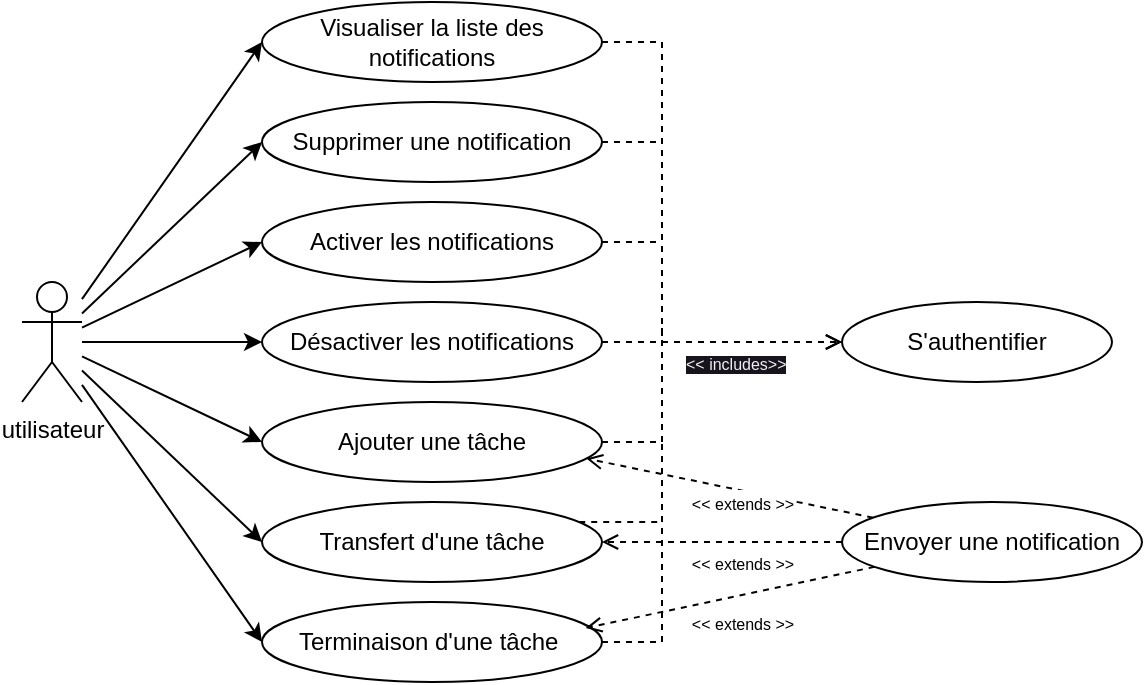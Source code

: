 <mxfile>
    <diagram id="DQfGcS2dBVHqc04hX0hQ" name="Page-1">
        <mxGraphModel dx="1421" dy="825" grid="1" gridSize="10" guides="1" tooltips="1" connect="1" arrows="1" fold="1" page="1" pageScale="1" pageWidth="850" pageHeight="1100" math="0" shadow="0">
            <root>
                <mxCell id="0"/>
                <mxCell id="1" parent="0"/>
                <mxCell id="8" style="edgeStyle=none;html=1;entryX=0;entryY=0.5;entryDx=0;entryDy=0;" edge="1" parent="1" source="2" target="3">
                    <mxGeometry relative="1" as="geometry"/>
                </mxCell>
                <mxCell id="9" style="edgeStyle=none;html=1;entryX=0;entryY=0.5;entryDx=0;entryDy=0;" edge="1" parent="1" source="2" target="4">
                    <mxGeometry relative="1" as="geometry"/>
                </mxCell>
                <mxCell id="10" style="edgeStyle=none;html=1;entryX=0;entryY=0.5;entryDx=0;entryDy=0;" edge="1" parent="1" source="2" target="5">
                    <mxGeometry relative="1" as="geometry"/>
                </mxCell>
                <mxCell id="11" style="edgeStyle=none;html=1;entryX=0;entryY=0.5;entryDx=0;entryDy=0;" edge="1" parent="1" source="2" target="6">
                    <mxGeometry relative="1" as="geometry"/>
                </mxCell>
                <mxCell id="12" style="edgeStyle=none;html=1;entryX=0;entryY=0.5;entryDx=0;entryDy=0;" edge="1" parent="1" source="2" target="7">
                    <mxGeometry relative="1" as="geometry"/>
                </mxCell>
                <mxCell id="19" style="edgeStyle=none;html=1;entryX=0;entryY=0.5;entryDx=0;entryDy=0;" edge="1" parent="1" source="2" target="18">
                    <mxGeometry relative="1" as="geometry"/>
                </mxCell>
                <mxCell id="20" style="edgeStyle=none;html=1;entryX=0;entryY=0.5;entryDx=0;entryDy=0;" edge="1" parent="1" source="2" target="17">
                    <mxGeometry relative="1" as="geometry"/>
                </mxCell>
                <mxCell id="2" value="utilisateur" style="shape=umlActor;verticalLabelPosition=bottom;verticalAlign=top;html=1;outlineConnect=0;" vertex="1" parent="1">
                    <mxGeometry x="20" y="360" width="30" height="60" as="geometry"/>
                </mxCell>
                <mxCell id="28" style="edgeStyle=orthogonalEdgeStyle;html=1;entryX=0;entryY=0.5;entryDx=0;entryDy=0;dashed=1;fontSize=8;endArrow=open;endFill=0;rounded=0;" edge="1" parent="1" source="3" target="13">
                    <mxGeometry relative="1" as="geometry">
                        <Array as="points">
                            <mxPoint x="340" y="240"/>
                            <mxPoint x="340" y="390"/>
                        </Array>
                    </mxGeometry>
                </mxCell>
                <mxCell id="3" value="Visualiser la liste des notifications" style="ellipse;whiteSpace=wrap;html=1;" vertex="1" parent="1">
                    <mxGeometry x="140" y="220" width="170" height="40" as="geometry"/>
                </mxCell>
                <mxCell id="29" style="edgeStyle=orthogonalEdgeStyle;html=1;dashed=1;fontSize=8;endArrow=none;endFill=0;rounded=0;" edge="1" parent="1" source="4">
                    <mxGeometry relative="1" as="geometry">
                        <mxPoint x="340" y="290" as="targetPoint"/>
                        <Array as="points">
                            <mxPoint x="340" y="290"/>
                        </Array>
                    </mxGeometry>
                </mxCell>
                <mxCell id="4" value="Supprimer une notification" style="ellipse;whiteSpace=wrap;html=1;" vertex="1" parent="1">
                    <mxGeometry x="140" y="270" width="170" height="40" as="geometry"/>
                </mxCell>
                <mxCell id="30" style="edgeStyle=orthogonalEdgeStyle;html=1;dashed=1;fontSize=8;endArrow=none;endFill=0;rounded=0;" edge="1" parent="1" source="5">
                    <mxGeometry relative="1" as="geometry">
                        <mxPoint x="340" y="340" as="targetPoint"/>
                        <Array as="points">
                            <mxPoint x="340" y="340"/>
                        </Array>
                    </mxGeometry>
                </mxCell>
                <mxCell id="5" value="Activer les notifications" style="ellipse;whiteSpace=wrap;html=1;" vertex="1" parent="1">
                    <mxGeometry x="140" y="320" width="170" height="40" as="geometry"/>
                </mxCell>
                <mxCell id="31" style="edgeStyle=orthogonalEdgeStyle;html=1;entryX=0;entryY=0.5;entryDx=0;entryDy=0;dashed=1;fontSize=8;endArrow=open;endFill=0;rounded=0;" edge="1" parent="1" source="6" target="13">
                    <mxGeometry relative="1" as="geometry">
                        <Array as="points">
                            <mxPoint x="400" y="390"/>
                            <mxPoint x="400" y="390"/>
                        </Array>
                    </mxGeometry>
                </mxCell>
                <mxCell id="6" value="Désactiver les notifications" style="ellipse;whiteSpace=wrap;html=1;" vertex="1" parent="1">
                    <mxGeometry x="140" y="370" width="170" height="40" as="geometry"/>
                </mxCell>
                <mxCell id="32" style="edgeStyle=orthogonalEdgeStyle;html=1;dashed=1;fontSize=8;endArrow=none;endFill=0;rounded=0;" edge="1" parent="1" source="7">
                    <mxGeometry relative="1" as="geometry">
                        <mxPoint x="340" y="380" as="targetPoint"/>
                        <Array as="points">
                            <mxPoint x="340" y="440"/>
                            <mxPoint x="340" y="380"/>
                        </Array>
                    </mxGeometry>
                </mxCell>
                <mxCell id="7" value="Ajouter une tâche" style="ellipse;whiteSpace=wrap;html=1;" vertex="1" parent="1">
                    <mxGeometry x="140" y="420" width="170" height="40" as="geometry"/>
                </mxCell>
                <mxCell id="13" value="S'authentifier" style="ellipse;whiteSpace=wrap;html=1;" vertex="1" parent="1">
                    <mxGeometry x="430" y="370" width="135" height="40" as="geometry"/>
                </mxCell>
                <mxCell id="34" style="edgeStyle=orthogonalEdgeStyle;html=1;dashed=1;fontSize=8;endArrow=none;endFill=0;rounded=0;" edge="1" parent="1" source="17">
                    <mxGeometry relative="1" as="geometry">
                        <mxPoint x="340" y="440" as="targetPoint"/>
                        <Array as="points">
                            <mxPoint x="340" y="540"/>
                        </Array>
                    </mxGeometry>
                </mxCell>
                <mxCell id="17" value="Terminaison&amp;nbsp;d'une tâche&amp;nbsp;" style="ellipse;whiteSpace=wrap;html=1;" vertex="1" parent="1">
                    <mxGeometry x="140" y="520" width="170" height="40" as="geometry"/>
                </mxCell>
                <mxCell id="33" style="edgeStyle=orthogonalEdgeStyle;html=1;dashed=1;fontSize=8;endArrow=none;endFill=0;rounded=0;" edge="1" parent="1" source="18">
                    <mxGeometry relative="1" as="geometry">
                        <mxPoint x="340" y="480" as="targetPoint"/>
                        <Array as="points">
                            <mxPoint x="340" y="480"/>
                        </Array>
                    </mxGeometry>
                </mxCell>
                <mxCell id="18" value="Transfert d'une tâche" style="ellipse;whiteSpace=wrap;html=1;" vertex="1" parent="1">
                    <mxGeometry x="140" y="470" width="170" height="40" as="geometry"/>
                </mxCell>
                <mxCell id="22" style="html=1;entryX=0.954;entryY=0.707;entryDx=0;entryDy=0;dashed=1;endArrow=open;endFill=0;entryPerimeter=0;" edge="1" parent="1" source="21" target="7">
                    <mxGeometry relative="1" as="geometry"/>
                </mxCell>
                <mxCell id="25" value="&lt;font style=&quot;font-size: 8px;&quot;&gt;&amp;lt;&amp;lt; extends &amp;gt;&amp;gt;&lt;/font&gt;" style="edgeLabel;html=1;align=center;verticalAlign=middle;resizable=0;points=[];" vertex="1" connectable="0" parent="22">
                    <mxGeometry x="0.186" y="2" relative="1" as="geometry">
                        <mxPoint x="20" y="8" as="offset"/>
                    </mxGeometry>
                </mxCell>
                <mxCell id="26" value="&lt;font style=&quot;font-size: 8px;&quot;&gt;&amp;lt;&amp;lt; extends &amp;gt;&amp;gt;&lt;/font&gt;" style="edgeLabel;html=1;align=center;verticalAlign=middle;resizable=0;points=[];" vertex="1" connectable="0" parent="22">
                    <mxGeometry x="0.186" y="2" relative="1" as="geometry">
                        <mxPoint x="20" y="38" as="offset"/>
                    </mxGeometry>
                </mxCell>
                <mxCell id="27" value="&lt;font style=&quot;font-size: 8px;&quot;&gt;&amp;lt;&amp;lt; extends &amp;gt;&amp;gt;&lt;/font&gt;" style="edgeLabel;html=1;align=center;verticalAlign=middle;resizable=0;points=[];" vertex="1" connectable="0" parent="22">
                    <mxGeometry x="0.186" y="2" relative="1" as="geometry">
                        <mxPoint x="20" y="68" as="offset"/>
                    </mxGeometry>
                </mxCell>
                <mxCell id="23" style="html=1;dashed=1;endArrow=open;endFill=0;" edge="1" parent="1" source="21" target="18">
                    <mxGeometry relative="1" as="geometry"/>
                </mxCell>
                <mxCell id="24" style="html=1;entryX=0.952;entryY=0.326;entryDx=0;entryDy=0;dashed=1;endArrow=open;endFill=0;entryPerimeter=0;" edge="1" parent="1" source="21" target="17">
                    <mxGeometry relative="1" as="geometry"/>
                </mxCell>
                <mxCell id="21" value="Envoyer une notification" style="ellipse;whiteSpace=wrap;html=1;" vertex="1" parent="1">
                    <mxGeometry x="430" y="470" width="150" height="40" as="geometry"/>
                </mxCell>
                <mxCell id="36" value="&lt;span style=&quot;color: rgb(240, 240, 240); font-family: Helvetica; font-size: 8px; font-style: normal; font-variant-ligatures: normal; font-variant-caps: normal; font-weight: 400; letter-spacing: normal; orphans: 2; text-align: center; text-indent: 0px; text-transform: none; widows: 2; word-spacing: 0px; -webkit-text-stroke-width: 0px; background-color: rgb(24, 20, 29); text-decoration-thickness: initial; text-decoration-style: initial; text-decoration-color: initial; float: none; display: inline !important;&quot;&gt;&amp;lt;&amp;lt; includes&amp;gt;&amp;gt;&lt;/span&gt;" style="text;whiteSpace=wrap;html=1;fontSize=8;" vertex="1" parent="1">
                    <mxGeometry x="350" y="390" width="60" height="20" as="geometry"/>
                </mxCell>
            </root>
        </mxGraphModel>
    </diagram>
</mxfile>